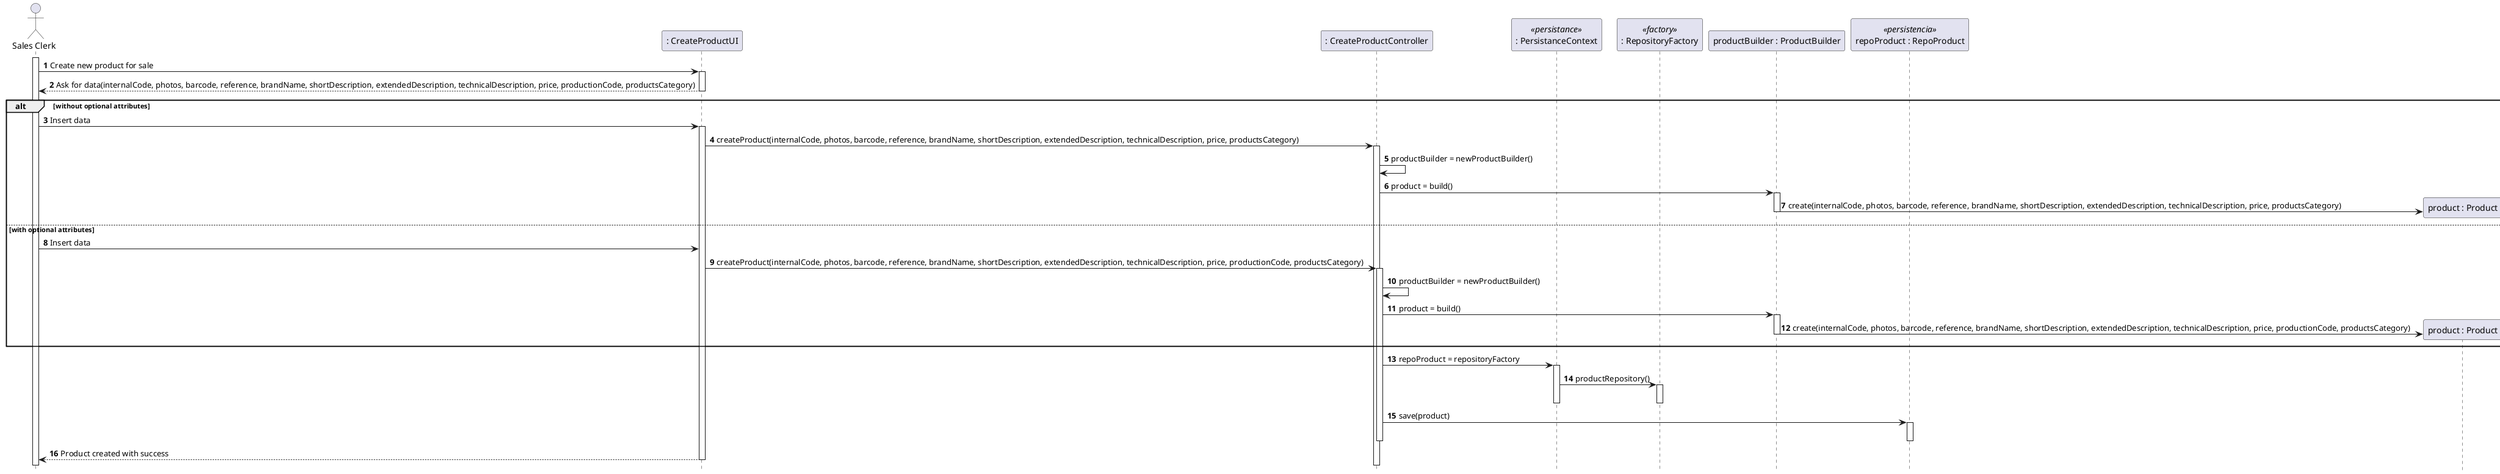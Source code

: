@startuml

autonumber
hide footbox

actor "Sales Clerk" as ator
participant ": CreateProductUI" as ui
participant ": CreateProductController" as controller
participant ": PersistanceContext" as persistance <<persistance>>
participant ": RepositoryFactory" as factory <<factory>>
participant "productBuilder : ProductBuilder" as builder
participant "repoProduct : RepoProduct" as productRepo <<persistencia>>

activate ator

ator -> ui: Create new product for sale
activate ui

ui --> ator: Ask for data(internalCode, photos, barcode, reference, brandName, shortDescription, extendedDescription, technicalDescription, price, productionCode, productsCategory)
deactivate ui

alt without optional attributes

ator -> ui: Insert data
activate ui


ui -> controller: createProduct(internalCode, photos, barcode, reference, brandName, shortDescription, extendedDescription, technicalDescription, price, productsCategory)

activate controller

controller -> controller : productBuilder = newProductBuilder()

controller -> builder: product = build()

activate builder

builder -> "product : Product" **: create(internalCode, photos, barcode, reference, brandName, shortDescription, extendedDescription, technicalDescription, price, productsCategory)
deactivate builder

else with optional attributes

ator -> ui: Insert data

ui -> controller: createProduct(internalCode, photos, barcode, reference, brandName, shortDescription, extendedDescription, technicalDescription, price, productionCode, productsCategory)
activate controller

controller -> controller : productBuilder = newProductBuilder()

controller -> builder: product = build()

activate builder

builder -> "product : Product" **: create(internalCode, photos, barcode, reference, brandName, shortDescription, extendedDescription, technicalDescription, price, productionCode, productsCategory)
deactivate builder

end

controller -> persistance: repoProduct = repositoryFactory
activate persistance

persistance -> factory: productRepository()
activate factory
deactivate factory
deactivate persistance



controller -> productRepo : save(product)
activate productRepo
deactivate productRepo
deactivate controller

ui --> ator: Product created with success
deactivate ui

@enduml